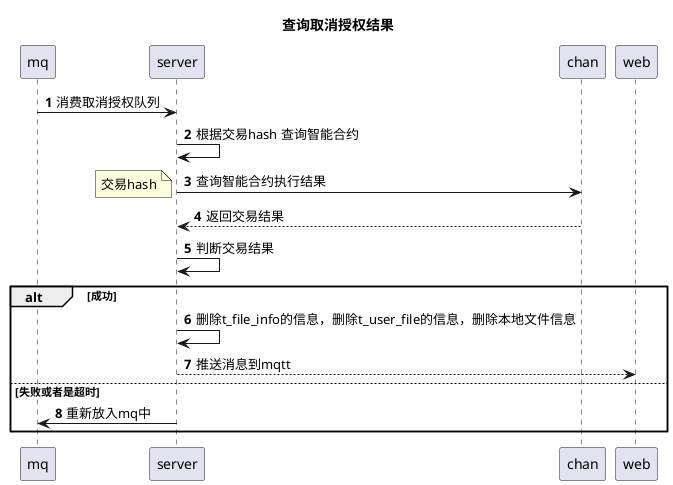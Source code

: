 @startuml
title:查询取消授权结果
autonumber
mq->server:消费取消授权队列
server->server:根据交易hash 查询智能合约
server->chan:查询智能合约执行结果
note left: 交易hash
chan-->server:返回交易结果
server->server:判断交易结果
alt 成功
server->server:删除t_file_info的信息，删除t_user_file的信息，删除本地文件信息
server-->web:推送消息到mqtt
else 失败或者是超时
server->mq:重新放入mq中
end
@enduml